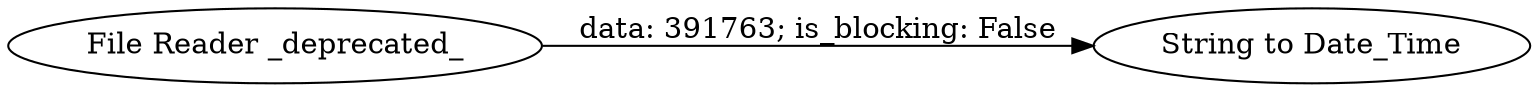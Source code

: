 digraph {
	"-4760122154156538511_32" [label="File Reader _deprecated_"]
	"-4760122154156538511_33" [label="String to Date_Time"]
	"-4760122154156538511_32" -> "-4760122154156538511_33" [label="data: 391763; is_blocking: False"]
	rankdir=LR
}
